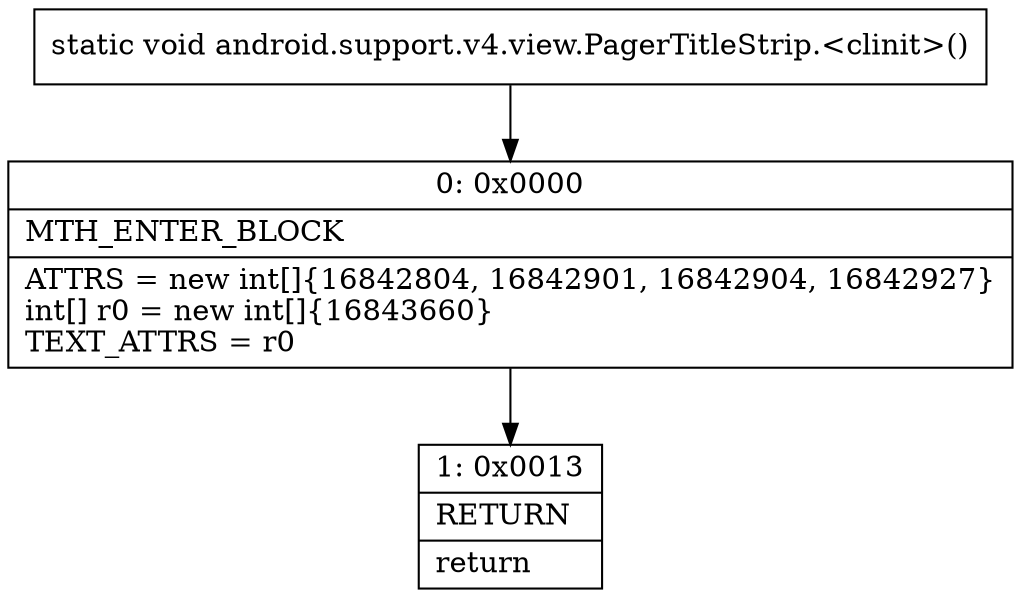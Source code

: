 digraph "CFG forandroid.support.v4.view.PagerTitleStrip.\<clinit\>()V" {
Node_0 [shape=record,label="{0\:\ 0x0000|MTH_ENTER_BLOCK\l|ATTRS = new int[]\{16842804, 16842901, 16842904, 16842927\}\lint[] r0 = new int[]\{16843660\}\lTEXT_ATTRS = r0\l}"];
Node_1 [shape=record,label="{1\:\ 0x0013|RETURN\l|return\l}"];
MethodNode[shape=record,label="{static void android.support.v4.view.PagerTitleStrip.\<clinit\>() }"];
MethodNode -> Node_0;
Node_0 -> Node_1;
}

